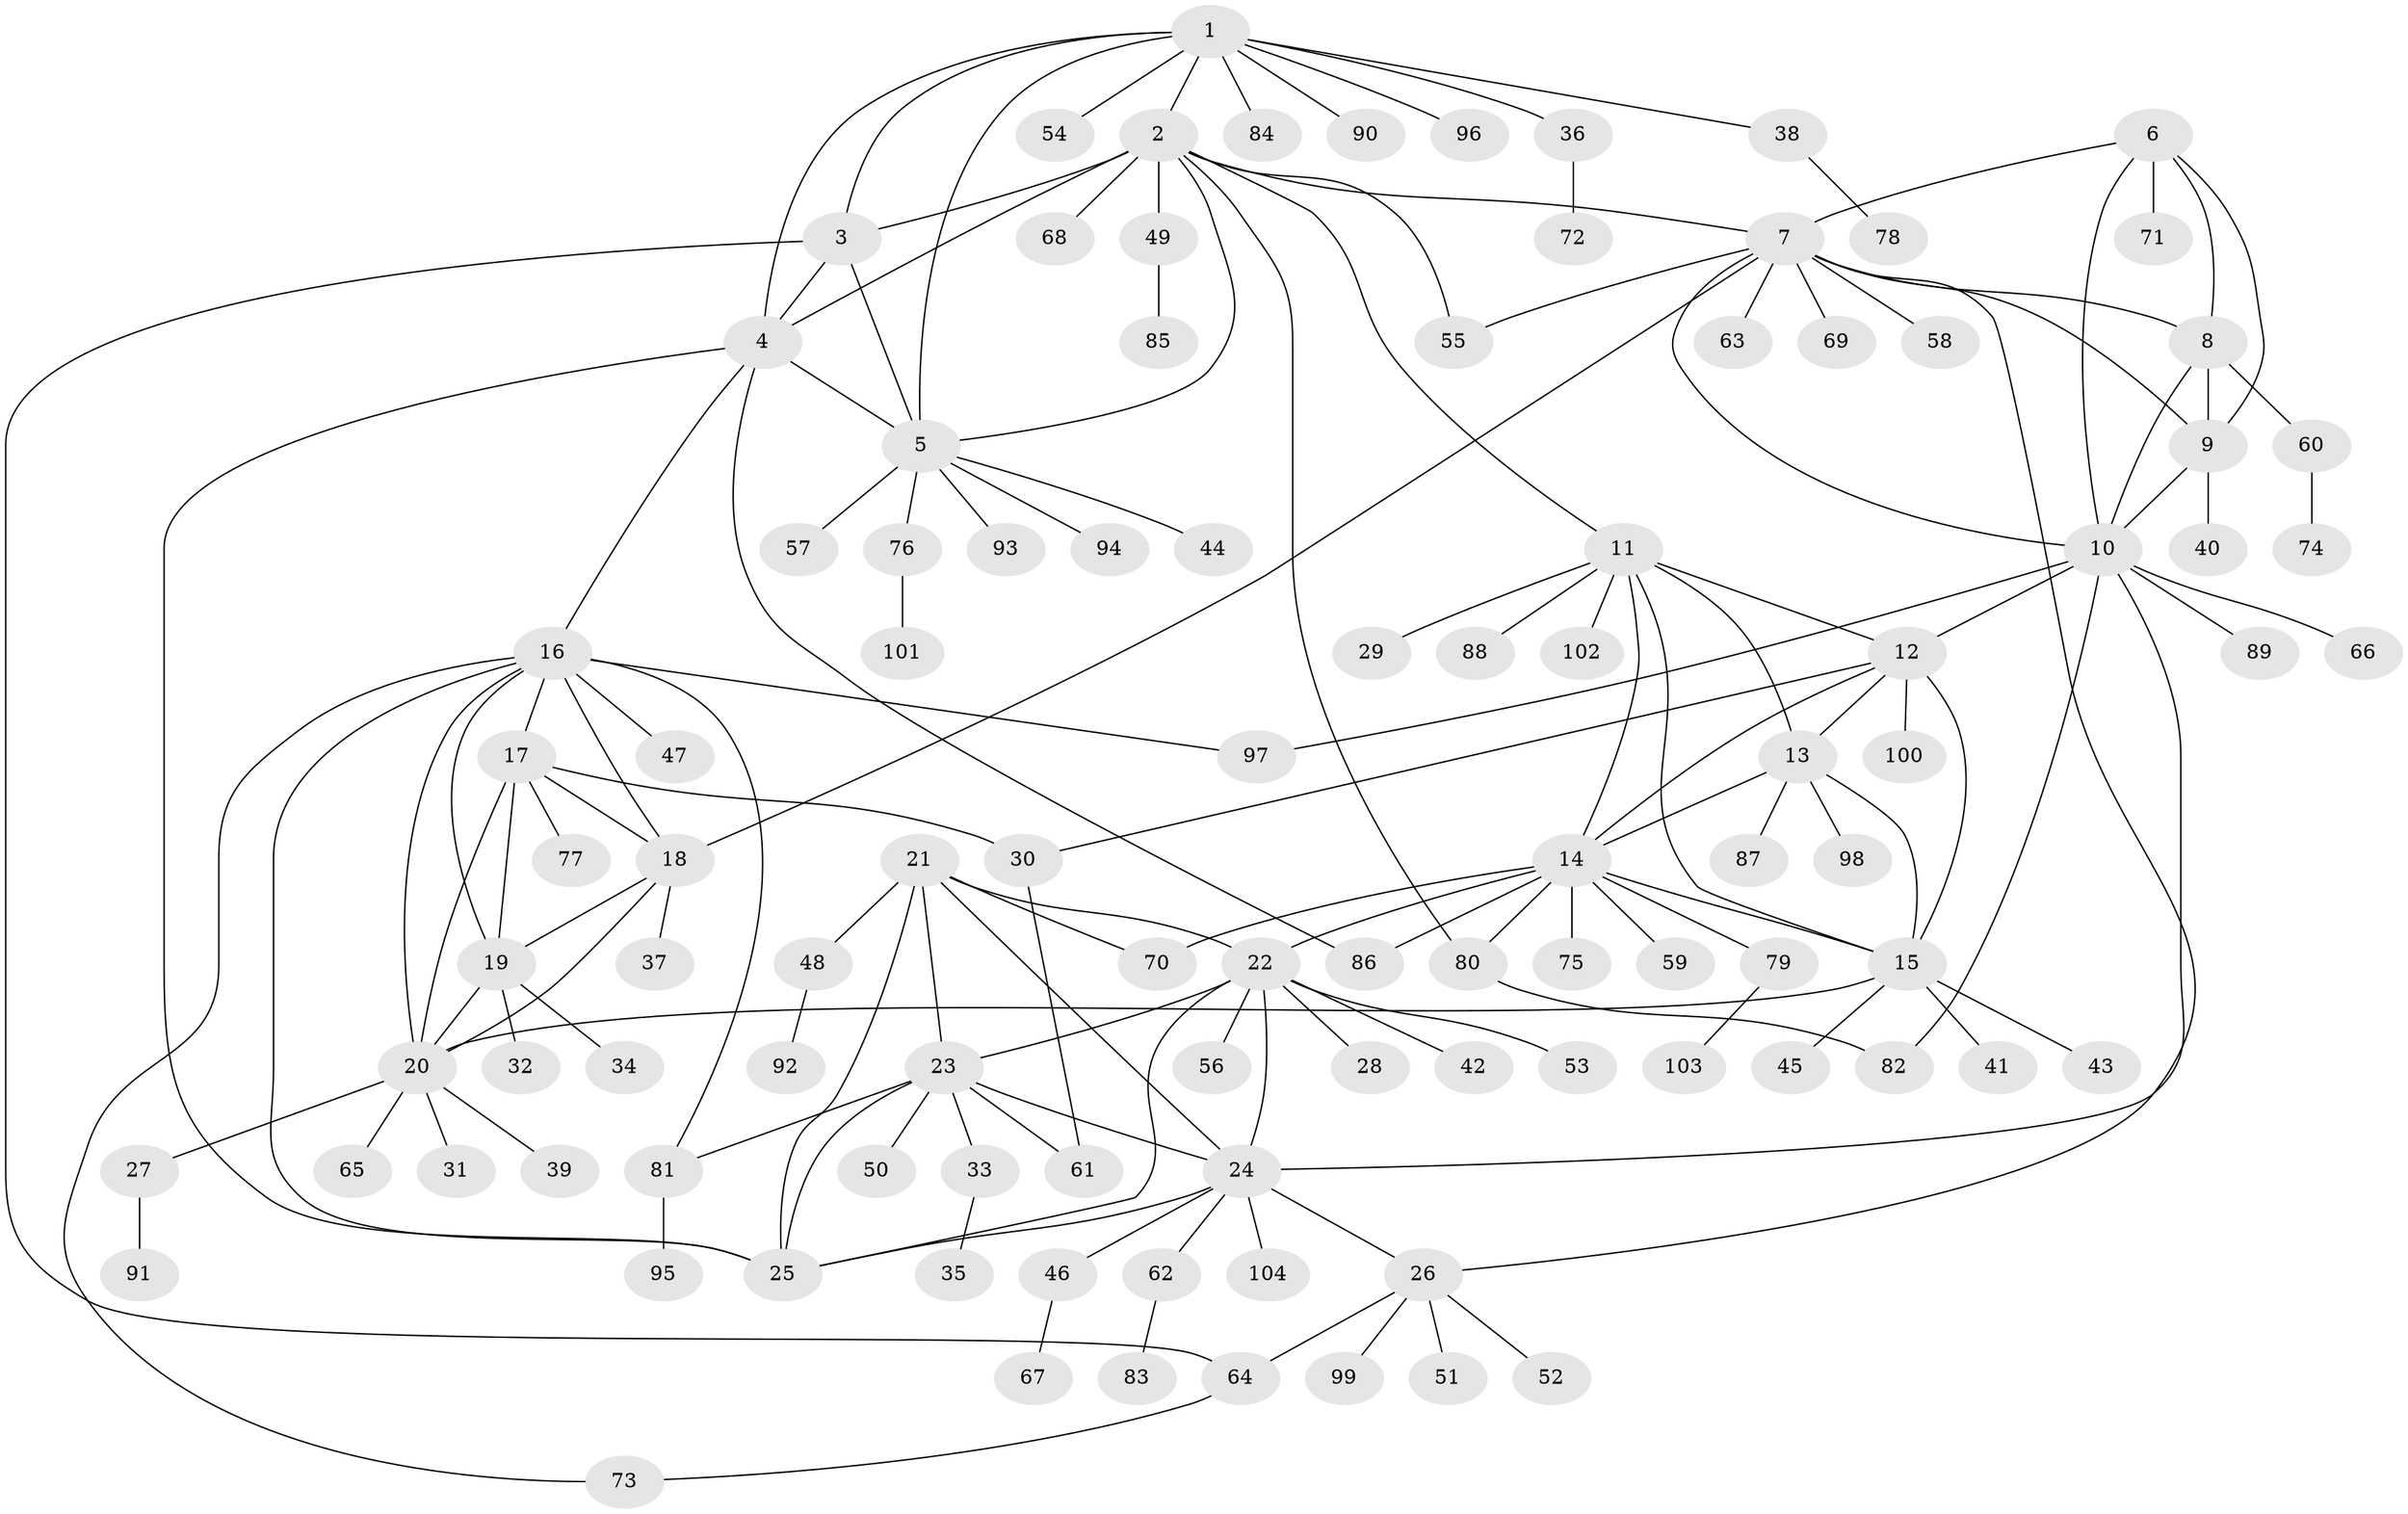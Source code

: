 // coarse degree distribution, {14: 0.01282051282051282, 9: 0.05128205128205128, 5: 0.0641025641025641, 13: 0.01282051282051282, 4: 0.01282051282051282, 8: 0.01282051282051282, 12: 0.01282051282051282, 7: 0.02564102564102564, 6: 0.038461538461538464, 1: 0.6282051282051282, 3: 0.01282051282051282, 2: 0.11538461538461539}
// Generated by graph-tools (version 1.1) at 2025/24/03/03/25 07:24:09]
// undirected, 104 vertices, 151 edges
graph export_dot {
graph [start="1"]
  node [color=gray90,style=filled];
  1;
  2;
  3;
  4;
  5;
  6;
  7;
  8;
  9;
  10;
  11;
  12;
  13;
  14;
  15;
  16;
  17;
  18;
  19;
  20;
  21;
  22;
  23;
  24;
  25;
  26;
  27;
  28;
  29;
  30;
  31;
  32;
  33;
  34;
  35;
  36;
  37;
  38;
  39;
  40;
  41;
  42;
  43;
  44;
  45;
  46;
  47;
  48;
  49;
  50;
  51;
  52;
  53;
  54;
  55;
  56;
  57;
  58;
  59;
  60;
  61;
  62;
  63;
  64;
  65;
  66;
  67;
  68;
  69;
  70;
  71;
  72;
  73;
  74;
  75;
  76;
  77;
  78;
  79;
  80;
  81;
  82;
  83;
  84;
  85;
  86;
  87;
  88;
  89;
  90;
  91;
  92;
  93;
  94;
  95;
  96;
  97;
  98;
  99;
  100;
  101;
  102;
  103;
  104;
  1 -- 2;
  1 -- 3;
  1 -- 4;
  1 -- 5;
  1 -- 36;
  1 -- 38;
  1 -- 54;
  1 -- 84;
  1 -- 90;
  1 -- 96;
  2 -- 3;
  2 -- 4;
  2 -- 5;
  2 -- 7;
  2 -- 11;
  2 -- 49;
  2 -- 55;
  2 -- 68;
  2 -- 80;
  3 -- 4;
  3 -- 5;
  3 -- 64;
  4 -- 5;
  4 -- 16;
  4 -- 25;
  4 -- 86;
  5 -- 44;
  5 -- 57;
  5 -- 76;
  5 -- 93;
  5 -- 94;
  6 -- 7;
  6 -- 8;
  6 -- 9;
  6 -- 10;
  6 -- 71;
  7 -- 8;
  7 -- 9;
  7 -- 10;
  7 -- 18;
  7 -- 26;
  7 -- 55;
  7 -- 58;
  7 -- 63;
  7 -- 69;
  8 -- 9;
  8 -- 10;
  8 -- 60;
  9 -- 10;
  9 -- 40;
  10 -- 12;
  10 -- 24;
  10 -- 66;
  10 -- 82;
  10 -- 89;
  10 -- 97;
  11 -- 12;
  11 -- 13;
  11 -- 14;
  11 -- 15;
  11 -- 29;
  11 -- 88;
  11 -- 102;
  12 -- 13;
  12 -- 14;
  12 -- 15;
  12 -- 30;
  12 -- 100;
  13 -- 14;
  13 -- 15;
  13 -- 87;
  13 -- 98;
  14 -- 15;
  14 -- 22;
  14 -- 59;
  14 -- 70;
  14 -- 75;
  14 -- 79;
  14 -- 80;
  14 -- 86;
  15 -- 20;
  15 -- 41;
  15 -- 43;
  15 -- 45;
  16 -- 17;
  16 -- 18;
  16 -- 19;
  16 -- 20;
  16 -- 25;
  16 -- 47;
  16 -- 73;
  16 -- 81;
  16 -- 97;
  17 -- 18;
  17 -- 19;
  17 -- 20;
  17 -- 30;
  17 -- 77;
  18 -- 19;
  18 -- 20;
  18 -- 37;
  19 -- 20;
  19 -- 32;
  19 -- 34;
  20 -- 27;
  20 -- 31;
  20 -- 39;
  20 -- 65;
  21 -- 22;
  21 -- 23;
  21 -- 24;
  21 -- 25;
  21 -- 48;
  21 -- 70;
  22 -- 23;
  22 -- 24;
  22 -- 25;
  22 -- 28;
  22 -- 42;
  22 -- 53;
  22 -- 56;
  23 -- 24;
  23 -- 25;
  23 -- 33;
  23 -- 50;
  23 -- 61;
  23 -- 81;
  24 -- 25;
  24 -- 26;
  24 -- 46;
  24 -- 62;
  24 -- 104;
  26 -- 51;
  26 -- 52;
  26 -- 64;
  26 -- 99;
  27 -- 91;
  30 -- 61;
  33 -- 35;
  36 -- 72;
  38 -- 78;
  46 -- 67;
  48 -- 92;
  49 -- 85;
  60 -- 74;
  62 -- 83;
  64 -- 73;
  76 -- 101;
  79 -- 103;
  80 -- 82;
  81 -- 95;
}
